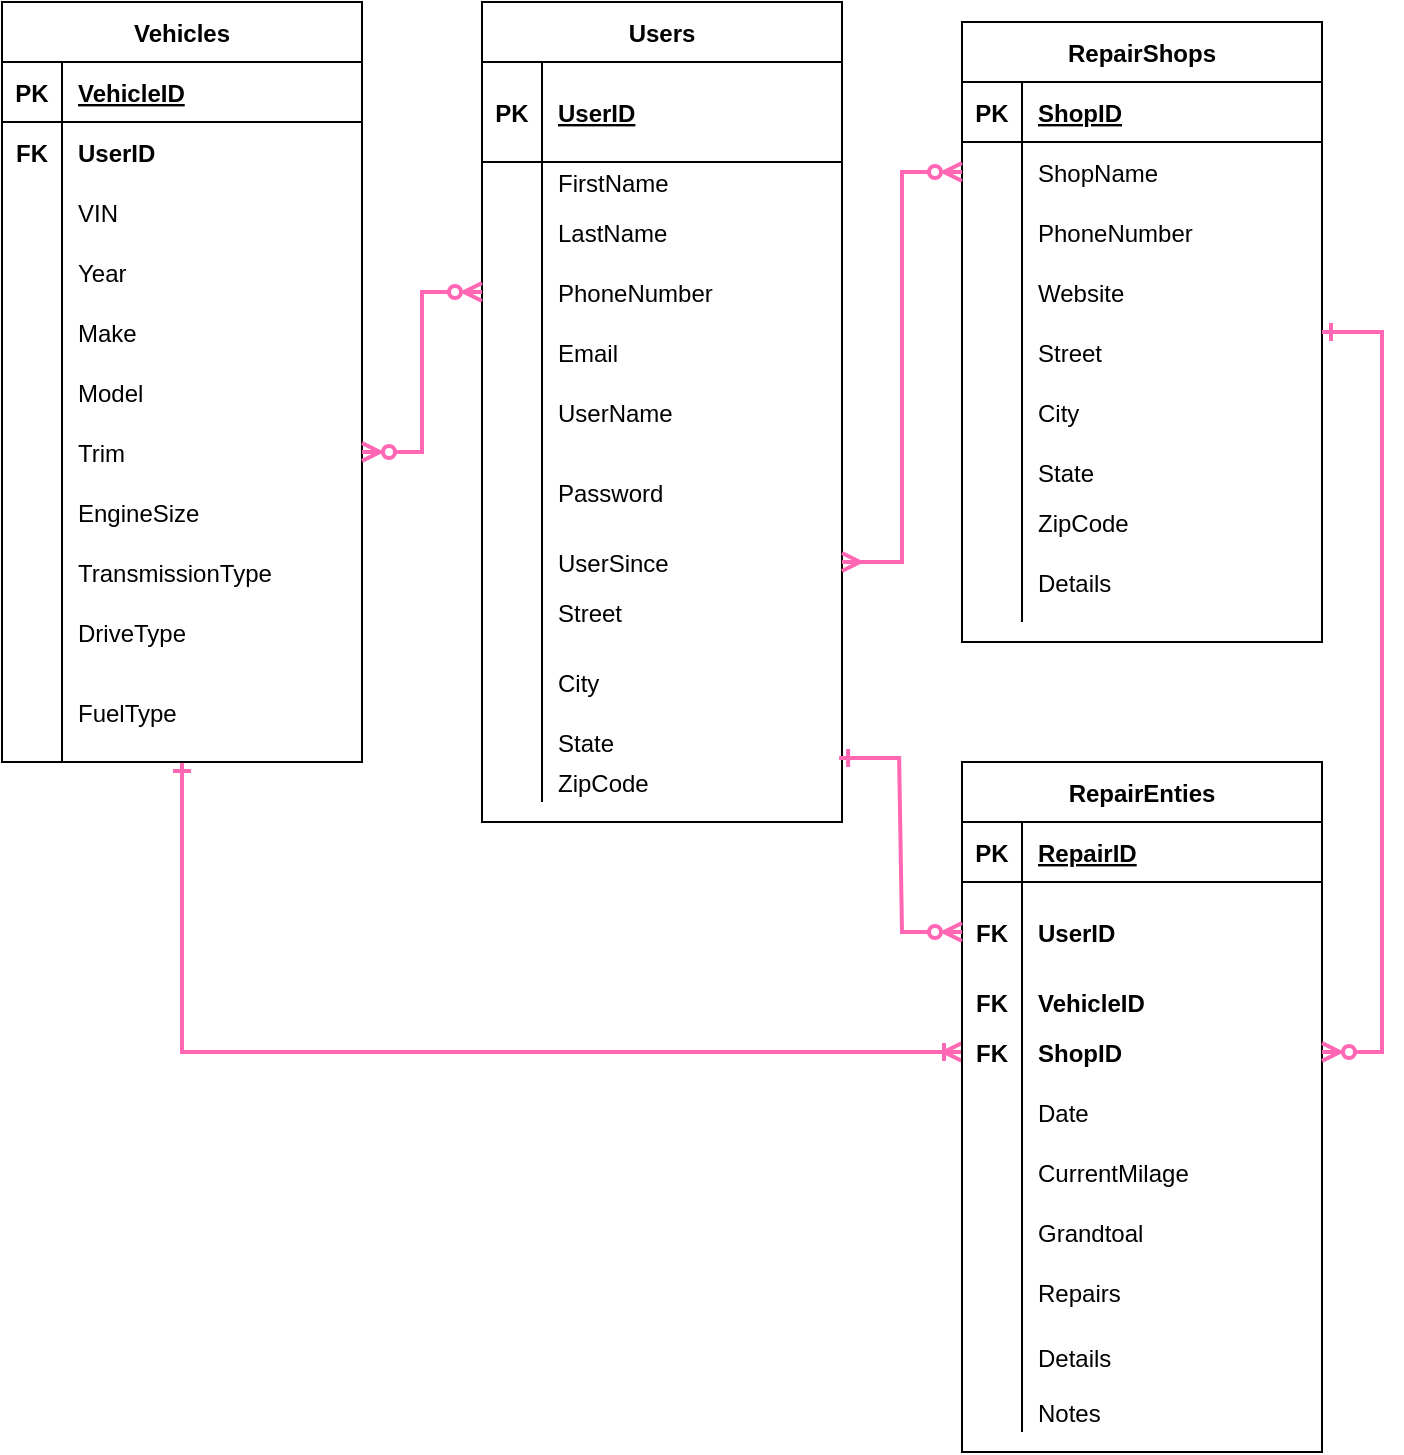 <mxfile version="16.5.1" type="device"><diagram id="pRkTWfH5yIKwjM0VdkAE" name="Page-1"><mxGraphModel dx="885" dy="641" grid="1" gridSize="10" guides="1" tooltips="1" connect="1" arrows="1" fold="1" page="1" pageScale="1" pageWidth="850" pageHeight="1100" math="0" shadow="0"><root><mxCell id="0"/><mxCell id="1" parent="0"/><mxCell id="RRKLmLVw2KaYMml4_IW2-1" value="Users" style="shape=table;startSize=30;container=1;collapsible=1;childLayout=tableLayout;fixedRows=1;rowLines=0;fontStyle=1;align=center;resizeLast=1;" vertex="1" parent="1"><mxGeometry x="280" y="20" width="180" height="410" as="geometry"/></mxCell><mxCell id="RRKLmLVw2KaYMml4_IW2-2" value="" style="shape=tableRow;horizontal=0;startSize=0;swimlaneHead=0;swimlaneBody=0;fillColor=none;collapsible=0;dropTarget=0;points=[[0,0.5],[1,0.5]];portConstraint=eastwest;top=0;left=0;right=0;bottom=1;" vertex="1" parent="RRKLmLVw2KaYMml4_IW2-1"><mxGeometry y="30" width="180" height="50" as="geometry"/></mxCell><mxCell id="RRKLmLVw2KaYMml4_IW2-3" value="PK" style="shape=partialRectangle;connectable=0;fillColor=none;top=0;left=0;bottom=0;right=0;fontStyle=1;overflow=hidden;" vertex="1" parent="RRKLmLVw2KaYMml4_IW2-2"><mxGeometry width="30" height="50" as="geometry"><mxRectangle width="30" height="50" as="alternateBounds"/></mxGeometry></mxCell><mxCell id="RRKLmLVw2KaYMml4_IW2-4" value="UserID" style="shape=partialRectangle;connectable=0;fillColor=none;top=0;left=0;bottom=0;right=0;align=left;spacingLeft=6;fontStyle=5;overflow=hidden;" vertex="1" parent="RRKLmLVw2KaYMml4_IW2-2"><mxGeometry x="30" width="150" height="50" as="geometry"><mxRectangle width="150" height="50" as="alternateBounds"/></mxGeometry></mxCell><mxCell id="RRKLmLVw2KaYMml4_IW2-5" value="" style="shape=tableRow;horizontal=0;startSize=0;swimlaneHead=0;swimlaneBody=0;fillColor=none;collapsible=0;dropTarget=0;points=[[0,0.5],[1,0.5]];portConstraint=eastwest;top=0;left=0;right=0;bottom=0;" vertex="1" parent="RRKLmLVw2KaYMml4_IW2-1"><mxGeometry y="80" width="180" height="20" as="geometry"/></mxCell><mxCell id="RRKLmLVw2KaYMml4_IW2-6" value="" style="shape=partialRectangle;connectable=0;fillColor=none;top=0;left=0;bottom=0;right=0;editable=1;overflow=hidden;" vertex="1" parent="RRKLmLVw2KaYMml4_IW2-5"><mxGeometry width="30" height="20" as="geometry"><mxRectangle width="30" height="20" as="alternateBounds"/></mxGeometry></mxCell><mxCell id="RRKLmLVw2KaYMml4_IW2-7" value="FirstName" style="shape=partialRectangle;connectable=0;fillColor=none;top=0;left=0;bottom=0;right=0;align=left;spacingLeft=6;overflow=hidden;" vertex="1" parent="RRKLmLVw2KaYMml4_IW2-5"><mxGeometry x="30" width="150" height="20" as="geometry"><mxRectangle width="150" height="20" as="alternateBounds"/></mxGeometry></mxCell><mxCell id="RRKLmLVw2KaYMml4_IW2-8" value="" style="shape=tableRow;horizontal=0;startSize=0;swimlaneHead=0;swimlaneBody=0;fillColor=none;collapsible=0;dropTarget=0;points=[[0,0.5],[1,0.5]];portConstraint=eastwest;top=0;left=0;right=0;bottom=0;" vertex="1" parent="RRKLmLVw2KaYMml4_IW2-1"><mxGeometry y="100" width="180" height="30" as="geometry"/></mxCell><mxCell id="RRKLmLVw2KaYMml4_IW2-9" value="" style="shape=partialRectangle;connectable=0;fillColor=none;top=0;left=0;bottom=0;right=0;editable=1;overflow=hidden;" vertex="1" parent="RRKLmLVw2KaYMml4_IW2-8"><mxGeometry width="30" height="30" as="geometry"><mxRectangle width="30" height="30" as="alternateBounds"/></mxGeometry></mxCell><mxCell id="RRKLmLVw2KaYMml4_IW2-10" value="LastName" style="shape=partialRectangle;connectable=0;fillColor=none;top=0;left=0;bottom=0;right=0;align=left;spacingLeft=6;overflow=hidden;" vertex="1" parent="RRKLmLVw2KaYMml4_IW2-8"><mxGeometry x="30" width="150" height="30" as="geometry"><mxRectangle width="150" height="30" as="alternateBounds"/></mxGeometry></mxCell><mxCell id="RRKLmLVw2KaYMml4_IW2-11" value="" style="shape=tableRow;horizontal=0;startSize=0;swimlaneHead=0;swimlaneBody=0;fillColor=none;collapsible=0;dropTarget=0;points=[[0,0.5],[1,0.5]];portConstraint=eastwest;top=0;left=0;right=0;bottom=0;" vertex="1" parent="RRKLmLVw2KaYMml4_IW2-1"><mxGeometry y="130" width="180" height="30" as="geometry"/></mxCell><mxCell id="RRKLmLVw2KaYMml4_IW2-12" value="" style="shape=partialRectangle;connectable=0;fillColor=none;top=0;left=0;bottom=0;right=0;editable=1;overflow=hidden;" vertex="1" parent="RRKLmLVw2KaYMml4_IW2-11"><mxGeometry width="30" height="30" as="geometry"><mxRectangle width="30" height="30" as="alternateBounds"/></mxGeometry></mxCell><mxCell id="RRKLmLVw2KaYMml4_IW2-13" value="PhoneNumber" style="shape=partialRectangle;connectable=0;fillColor=none;top=0;left=0;bottom=0;right=0;align=left;spacingLeft=6;overflow=hidden;" vertex="1" parent="RRKLmLVw2KaYMml4_IW2-11"><mxGeometry x="30" width="150" height="30" as="geometry"><mxRectangle width="150" height="30" as="alternateBounds"/></mxGeometry></mxCell><mxCell id="RRKLmLVw2KaYMml4_IW2-18" value="" style="shape=tableRow;horizontal=0;startSize=0;swimlaneHead=0;swimlaneBody=0;fillColor=none;collapsible=0;dropTarget=0;points=[[0,0.5],[1,0.5]];portConstraint=eastwest;top=0;left=0;right=0;bottom=0;" vertex="1" parent="RRKLmLVw2KaYMml4_IW2-1"><mxGeometry y="160" width="180" height="30" as="geometry"/></mxCell><mxCell id="RRKLmLVw2KaYMml4_IW2-19" value="" style="shape=partialRectangle;connectable=0;fillColor=none;top=0;left=0;bottom=0;right=0;editable=1;overflow=hidden;" vertex="1" parent="RRKLmLVw2KaYMml4_IW2-18"><mxGeometry width="30" height="30" as="geometry"><mxRectangle width="30" height="30" as="alternateBounds"/></mxGeometry></mxCell><mxCell id="RRKLmLVw2KaYMml4_IW2-20" value="Email" style="shape=partialRectangle;connectable=0;fillColor=none;top=0;left=0;bottom=0;right=0;align=left;spacingLeft=6;overflow=hidden;" vertex="1" parent="RRKLmLVw2KaYMml4_IW2-18"><mxGeometry x="30" width="150" height="30" as="geometry"><mxRectangle width="150" height="30" as="alternateBounds"/></mxGeometry></mxCell><mxCell id="RRKLmLVw2KaYMml4_IW2-21" value="" style="shape=tableRow;horizontal=0;startSize=0;swimlaneHead=0;swimlaneBody=0;fillColor=none;collapsible=0;dropTarget=0;points=[[0,0.5],[1,0.5]];portConstraint=eastwest;top=0;left=0;right=0;bottom=0;" vertex="1" parent="RRKLmLVw2KaYMml4_IW2-1"><mxGeometry y="190" width="180" height="30" as="geometry"/></mxCell><mxCell id="RRKLmLVw2KaYMml4_IW2-22" value="" style="shape=partialRectangle;connectable=0;fillColor=none;top=0;left=0;bottom=0;right=0;editable=1;overflow=hidden;" vertex="1" parent="RRKLmLVw2KaYMml4_IW2-21"><mxGeometry width="30" height="30" as="geometry"><mxRectangle width="30" height="30" as="alternateBounds"/></mxGeometry></mxCell><mxCell id="RRKLmLVw2KaYMml4_IW2-23" value="UserName" style="shape=partialRectangle;connectable=0;fillColor=none;top=0;left=0;bottom=0;right=0;align=left;spacingLeft=6;overflow=hidden;" vertex="1" parent="RRKLmLVw2KaYMml4_IW2-21"><mxGeometry x="30" width="150" height="30" as="geometry"><mxRectangle width="150" height="30" as="alternateBounds"/></mxGeometry></mxCell><mxCell id="RRKLmLVw2KaYMml4_IW2-24" value="" style="shape=tableRow;horizontal=0;startSize=0;swimlaneHead=0;swimlaneBody=0;fillColor=none;collapsible=0;dropTarget=0;points=[[0,0.5],[1,0.5]];portConstraint=eastwest;top=0;left=0;right=0;bottom=0;" vertex="1" parent="RRKLmLVw2KaYMml4_IW2-1"><mxGeometry y="220" width="180" height="50" as="geometry"/></mxCell><mxCell id="RRKLmLVw2KaYMml4_IW2-25" value="" style="shape=partialRectangle;connectable=0;fillColor=none;top=0;left=0;bottom=0;right=0;editable=1;overflow=hidden;" vertex="1" parent="RRKLmLVw2KaYMml4_IW2-24"><mxGeometry width="30" height="50" as="geometry"><mxRectangle width="30" height="50" as="alternateBounds"/></mxGeometry></mxCell><mxCell id="RRKLmLVw2KaYMml4_IW2-26" value="Password" style="shape=partialRectangle;connectable=0;fillColor=none;top=0;left=0;bottom=0;right=0;align=left;spacingLeft=6;overflow=hidden;" vertex="1" parent="RRKLmLVw2KaYMml4_IW2-24"><mxGeometry x="30" width="150" height="50" as="geometry"><mxRectangle width="150" height="50" as="alternateBounds"/></mxGeometry></mxCell><mxCell id="RRKLmLVw2KaYMml4_IW2-27" value="" style="shape=tableRow;horizontal=0;startSize=0;swimlaneHead=0;swimlaneBody=0;fillColor=none;collapsible=0;dropTarget=0;points=[[0,0.5],[1,0.5]];portConstraint=eastwest;top=0;left=0;right=0;bottom=0;" vertex="1" parent="RRKLmLVw2KaYMml4_IW2-1"><mxGeometry y="270" width="180" height="20" as="geometry"/></mxCell><mxCell id="RRKLmLVw2KaYMml4_IW2-28" value="" style="shape=partialRectangle;connectable=0;fillColor=none;top=0;left=0;bottom=0;right=0;editable=1;overflow=hidden;" vertex="1" parent="RRKLmLVw2KaYMml4_IW2-27"><mxGeometry width="30" height="20" as="geometry"><mxRectangle width="30" height="20" as="alternateBounds"/></mxGeometry></mxCell><mxCell id="RRKLmLVw2KaYMml4_IW2-29" value="UserSince" style="shape=partialRectangle;connectable=0;fillColor=none;top=0;left=0;bottom=0;right=0;align=left;spacingLeft=6;overflow=hidden;" vertex="1" parent="RRKLmLVw2KaYMml4_IW2-27"><mxGeometry x="30" width="150" height="20" as="geometry"><mxRectangle width="150" height="20" as="alternateBounds"/></mxGeometry></mxCell><mxCell id="RRKLmLVw2KaYMml4_IW2-249" value="" style="shape=tableRow;horizontal=0;startSize=0;swimlaneHead=0;swimlaneBody=0;fillColor=none;collapsible=0;dropTarget=0;points=[[0,0.5],[1,0.5]];portConstraint=eastwest;top=0;left=0;right=0;bottom=0;" vertex="1" parent="RRKLmLVw2KaYMml4_IW2-1"><mxGeometry y="290" width="180" height="30" as="geometry"/></mxCell><mxCell id="RRKLmLVw2KaYMml4_IW2-250" value="" style="shape=partialRectangle;connectable=0;fillColor=none;top=0;left=0;bottom=0;right=0;editable=1;overflow=hidden;" vertex="1" parent="RRKLmLVw2KaYMml4_IW2-249"><mxGeometry width="30" height="30" as="geometry"><mxRectangle width="30" height="30" as="alternateBounds"/></mxGeometry></mxCell><mxCell id="RRKLmLVw2KaYMml4_IW2-251" value="Street    " style="shape=partialRectangle;connectable=0;fillColor=none;top=0;left=0;bottom=0;right=0;align=left;spacingLeft=6;overflow=hidden;" vertex="1" parent="RRKLmLVw2KaYMml4_IW2-249"><mxGeometry x="30" width="150" height="30" as="geometry"><mxRectangle width="150" height="30" as="alternateBounds"/></mxGeometry></mxCell><mxCell id="RRKLmLVw2KaYMml4_IW2-252" value="" style="shape=tableRow;horizontal=0;startSize=0;swimlaneHead=0;swimlaneBody=0;fillColor=none;collapsible=0;dropTarget=0;points=[[0,0.5],[1,0.5]];portConstraint=eastwest;top=0;left=0;right=0;bottom=0;" vertex="1" parent="RRKLmLVw2KaYMml4_IW2-1"><mxGeometry y="320" width="180" height="40" as="geometry"/></mxCell><mxCell id="RRKLmLVw2KaYMml4_IW2-253" value="" style="shape=partialRectangle;connectable=0;fillColor=none;top=0;left=0;bottom=0;right=0;editable=1;overflow=hidden;" vertex="1" parent="RRKLmLVw2KaYMml4_IW2-252"><mxGeometry width="30" height="40" as="geometry"><mxRectangle width="30" height="40" as="alternateBounds"/></mxGeometry></mxCell><mxCell id="RRKLmLVw2KaYMml4_IW2-254" value="City" style="shape=partialRectangle;connectable=0;fillColor=none;top=0;left=0;bottom=0;right=0;align=left;spacingLeft=6;overflow=hidden;" vertex="1" parent="RRKLmLVw2KaYMml4_IW2-252"><mxGeometry x="30" width="150" height="40" as="geometry"><mxRectangle width="150" height="40" as="alternateBounds"/></mxGeometry></mxCell><mxCell id="RRKLmLVw2KaYMml4_IW2-255" value="" style="shape=tableRow;horizontal=0;startSize=0;swimlaneHead=0;swimlaneBody=0;fillColor=none;collapsible=0;dropTarget=0;points=[[0,0.5],[1,0.5]];portConstraint=eastwest;top=0;left=0;right=0;bottom=0;" vertex="1" parent="RRKLmLVw2KaYMml4_IW2-1"><mxGeometry y="360" width="180" height="20" as="geometry"/></mxCell><mxCell id="RRKLmLVw2KaYMml4_IW2-256" value="" style="shape=partialRectangle;connectable=0;fillColor=none;top=0;left=0;bottom=0;right=0;editable=1;overflow=hidden;" vertex="1" parent="RRKLmLVw2KaYMml4_IW2-255"><mxGeometry width="30" height="20" as="geometry"><mxRectangle width="30" height="20" as="alternateBounds"/></mxGeometry></mxCell><mxCell id="RRKLmLVw2KaYMml4_IW2-257" value="State" style="shape=partialRectangle;connectable=0;fillColor=none;top=0;left=0;bottom=0;right=0;align=left;spacingLeft=6;overflow=hidden;" vertex="1" parent="RRKLmLVw2KaYMml4_IW2-255"><mxGeometry x="30" width="150" height="20" as="geometry"><mxRectangle width="150" height="20" as="alternateBounds"/></mxGeometry></mxCell><mxCell id="RRKLmLVw2KaYMml4_IW2-258" value="" style="shape=tableRow;horizontal=0;startSize=0;swimlaneHead=0;swimlaneBody=0;fillColor=none;collapsible=0;dropTarget=0;points=[[0,0.5],[1,0.5]];portConstraint=eastwest;top=0;left=0;right=0;bottom=0;" vertex="1" parent="RRKLmLVw2KaYMml4_IW2-1"><mxGeometry y="380" width="180" height="20" as="geometry"/></mxCell><mxCell id="RRKLmLVw2KaYMml4_IW2-259" value="" style="shape=partialRectangle;connectable=0;fillColor=none;top=0;left=0;bottom=0;right=0;editable=1;overflow=hidden;" vertex="1" parent="RRKLmLVw2KaYMml4_IW2-258"><mxGeometry width="30" height="20" as="geometry"><mxRectangle width="30" height="20" as="alternateBounds"/></mxGeometry></mxCell><mxCell id="RRKLmLVw2KaYMml4_IW2-260" value="ZipCode" style="shape=partialRectangle;connectable=0;fillColor=none;top=0;left=0;bottom=0;right=0;align=left;spacingLeft=6;overflow=hidden;" vertex="1" parent="RRKLmLVw2KaYMml4_IW2-258"><mxGeometry x="30" width="150" height="20" as="geometry"><mxRectangle width="150" height="20" as="alternateBounds"/></mxGeometry></mxCell><mxCell id="RRKLmLVw2KaYMml4_IW2-265" style="edgeStyle=orthogonalEdgeStyle;rounded=0;orthogonalLoop=1;jettySize=auto;html=1;entryX=0;entryY=0.5;entryDx=0;entryDy=0;strokeColor=#FF66B3;strokeWidth=2;startArrow=ERone;startFill=0;endArrow=ERoneToMany;endFill=0;" edge="1" parent="1" source="RRKLmLVw2KaYMml4_IW2-43" target="RRKLmLVw2KaYMml4_IW2-198"><mxGeometry relative="1" as="geometry"/></mxCell><mxCell id="RRKLmLVw2KaYMml4_IW2-43" value="Vehicles" style="shape=table;startSize=30;container=1;collapsible=1;childLayout=tableLayout;fixedRows=1;rowLines=0;fontStyle=1;align=center;resizeLast=1;" vertex="1" parent="1"><mxGeometry x="40" y="20" width="180" height="380" as="geometry"/></mxCell><mxCell id="RRKLmLVw2KaYMml4_IW2-44" value="" style="shape=tableRow;horizontal=0;startSize=0;swimlaneHead=0;swimlaneBody=0;fillColor=none;collapsible=0;dropTarget=0;points=[[0,0.5],[1,0.5]];portConstraint=eastwest;top=0;left=0;right=0;bottom=1;" vertex="1" parent="RRKLmLVw2KaYMml4_IW2-43"><mxGeometry y="30" width="180" height="30" as="geometry"/></mxCell><mxCell id="RRKLmLVw2KaYMml4_IW2-45" value="PK" style="shape=partialRectangle;connectable=0;fillColor=none;top=0;left=0;bottom=0;right=0;fontStyle=1;overflow=hidden;" vertex="1" parent="RRKLmLVw2KaYMml4_IW2-44"><mxGeometry width="30" height="30" as="geometry"><mxRectangle width="30" height="30" as="alternateBounds"/></mxGeometry></mxCell><mxCell id="RRKLmLVw2KaYMml4_IW2-46" value="VehicleID" style="shape=partialRectangle;connectable=0;fillColor=none;top=0;left=0;bottom=0;right=0;align=left;spacingLeft=6;fontStyle=5;overflow=hidden;" vertex="1" parent="RRKLmLVw2KaYMml4_IW2-44"><mxGeometry x="30" width="150" height="30" as="geometry"><mxRectangle width="150" height="30" as="alternateBounds"/></mxGeometry></mxCell><mxCell id="RRKLmLVw2KaYMml4_IW2-47" value="" style="shape=tableRow;horizontal=0;startSize=0;swimlaneHead=0;swimlaneBody=0;fillColor=none;collapsible=0;dropTarget=0;points=[[0,0.5],[1,0.5]];portConstraint=eastwest;top=0;left=0;right=0;bottom=0;" vertex="1" parent="RRKLmLVw2KaYMml4_IW2-43"><mxGeometry y="60" width="180" height="30" as="geometry"/></mxCell><mxCell id="RRKLmLVw2KaYMml4_IW2-48" value="FK" style="shape=partialRectangle;connectable=0;fillColor=none;top=0;left=0;bottom=0;right=0;editable=1;overflow=hidden;fontStyle=1" vertex="1" parent="RRKLmLVw2KaYMml4_IW2-47"><mxGeometry width="30" height="30" as="geometry"><mxRectangle width="30" height="30" as="alternateBounds"/></mxGeometry></mxCell><mxCell id="RRKLmLVw2KaYMml4_IW2-49" value="UserID" style="shape=partialRectangle;connectable=0;fillColor=none;top=0;left=0;bottom=0;right=0;align=left;spacingLeft=6;overflow=hidden;fontStyle=1" vertex="1" parent="RRKLmLVw2KaYMml4_IW2-47"><mxGeometry x="30" width="150" height="30" as="geometry"><mxRectangle width="150" height="30" as="alternateBounds"/></mxGeometry></mxCell><mxCell id="RRKLmLVw2KaYMml4_IW2-50" value="" style="shape=tableRow;horizontal=0;startSize=0;swimlaneHead=0;swimlaneBody=0;fillColor=none;collapsible=0;dropTarget=0;points=[[0,0.5],[1,0.5]];portConstraint=eastwest;top=0;left=0;right=0;bottom=0;" vertex="1" parent="RRKLmLVw2KaYMml4_IW2-43"><mxGeometry y="90" width="180" height="30" as="geometry"/></mxCell><mxCell id="RRKLmLVw2KaYMml4_IW2-51" value="" style="shape=partialRectangle;connectable=0;fillColor=none;top=0;left=0;bottom=0;right=0;editable=1;overflow=hidden;" vertex="1" parent="RRKLmLVw2KaYMml4_IW2-50"><mxGeometry width="30" height="30" as="geometry"><mxRectangle width="30" height="30" as="alternateBounds"/></mxGeometry></mxCell><mxCell id="RRKLmLVw2KaYMml4_IW2-52" value="VIN" style="shape=partialRectangle;connectable=0;fillColor=none;top=0;left=0;bottom=0;right=0;align=left;spacingLeft=6;overflow=hidden;" vertex="1" parent="RRKLmLVw2KaYMml4_IW2-50"><mxGeometry x="30" width="150" height="30" as="geometry"><mxRectangle width="150" height="30" as="alternateBounds"/></mxGeometry></mxCell><mxCell id="RRKLmLVw2KaYMml4_IW2-53" value="" style="shape=tableRow;horizontal=0;startSize=0;swimlaneHead=0;swimlaneBody=0;fillColor=none;collapsible=0;dropTarget=0;points=[[0,0.5],[1,0.5]];portConstraint=eastwest;top=0;left=0;right=0;bottom=0;" vertex="1" parent="RRKLmLVw2KaYMml4_IW2-43"><mxGeometry y="120" width="180" height="30" as="geometry"/></mxCell><mxCell id="RRKLmLVw2KaYMml4_IW2-54" value="" style="shape=partialRectangle;connectable=0;fillColor=none;top=0;left=0;bottom=0;right=0;editable=1;overflow=hidden;" vertex="1" parent="RRKLmLVw2KaYMml4_IW2-53"><mxGeometry width="30" height="30" as="geometry"><mxRectangle width="30" height="30" as="alternateBounds"/></mxGeometry></mxCell><mxCell id="RRKLmLVw2KaYMml4_IW2-55" value="Year" style="shape=partialRectangle;connectable=0;fillColor=none;top=0;left=0;bottom=0;right=0;align=left;spacingLeft=6;overflow=hidden;" vertex="1" parent="RRKLmLVw2KaYMml4_IW2-53"><mxGeometry x="30" width="150" height="30" as="geometry"><mxRectangle width="150" height="30" as="alternateBounds"/></mxGeometry></mxCell><mxCell id="RRKLmLVw2KaYMml4_IW2-56" value="" style="shape=tableRow;horizontal=0;startSize=0;swimlaneHead=0;swimlaneBody=0;fillColor=none;collapsible=0;dropTarget=0;points=[[0,0.5],[1,0.5]];portConstraint=eastwest;top=0;left=0;right=0;bottom=0;" vertex="1" parent="RRKLmLVw2KaYMml4_IW2-43"><mxGeometry y="150" width="180" height="30" as="geometry"/></mxCell><mxCell id="RRKLmLVw2KaYMml4_IW2-57" value="" style="shape=partialRectangle;connectable=0;fillColor=none;top=0;left=0;bottom=0;right=0;editable=1;overflow=hidden;" vertex="1" parent="RRKLmLVw2KaYMml4_IW2-56"><mxGeometry width="30" height="30" as="geometry"><mxRectangle width="30" height="30" as="alternateBounds"/></mxGeometry></mxCell><mxCell id="RRKLmLVw2KaYMml4_IW2-58" value="Make" style="shape=partialRectangle;connectable=0;fillColor=none;top=0;left=0;bottom=0;right=0;align=left;spacingLeft=6;overflow=hidden;" vertex="1" parent="RRKLmLVw2KaYMml4_IW2-56"><mxGeometry x="30" width="150" height="30" as="geometry"><mxRectangle width="150" height="30" as="alternateBounds"/></mxGeometry></mxCell><mxCell id="RRKLmLVw2KaYMml4_IW2-59" value="" style="shape=tableRow;horizontal=0;startSize=0;swimlaneHead=0;swimlaneBody=0;fillColor=none;collapsible=0;dropTarget=0;points=[[0,0.5],[1,0.5]];portConstraint=eastwest;top=0;left=0;right=0;bottom=0;" vertex="1" parent="RRKLmLVw2KaYMml4_IW2-43"><mxGeometry y="180" width="180" height="30" as="geometry"/></mxCell><mxCell id="RRKLmLVw2KaYMml4_IW2-60" value="" style="shape=partialRectangle;connectable=0;fillColor=none;top=0;left=0;bottom=0;right=0;editable=1;overflow=hidden;" vertex="1" parent="RRKLmLVw2KaYMml4_IW2-59"><mxGeometry width="30" height="30" as="geometry"><mxRectangle width="30" height="30" as="alternateBounds"/></mxGeometry></mxCell><mxCell id="RRKLmLVw2KaYMml4_IW2-61" value="Model" style="shape=partialRectangle;connectable=0;fillColor=none;top=0;left=0;bottom=0;right=0;align=left;spacingLeft=6;overflow=hidden;" vertex="1" parent="RRKLmLVw2KaYMml4_IW2-59"><mxGeometry x="30" width="150" height="30" as="geometry"><mxRectangle width="150" height="30" as="alternateBounds"/></mxGeometry></mxCell><mxCell id="RRKLmLVw2KaYMml4_IW2-80" value="" style="shape=tableRow;horizontal=0;startSize=0;swimlaneHead=0;swimlaneBody=0;fillColor=none;collapsible=0;dropTarget=0;points=[[0,0.5],[1,0.5]];portConstraint=eastwest;top=0;left=0;right=0;bottom=0;" vertex="1" parent="RRKLmLVw2KaYMml4_IW2-43"><mxGeometry y="210" width="180" height="30" as="geometry"/></mxCell><mxCell id="RRKLmLVw2KaYMml4_IW2-81" value="" style="shape=partialRectangle;connectable=0;fillColor=none;top=0;left=0;bottom=0;right=0;editable=1;overflow=hidden;" vertex="1" parent="RRKLmLVw2KaYMml4_IW2-80"><mxGeometry width="30" height="30" as="geometry"><mxRectangle width="30" height="30" as="alternateBounds"/></mxGeometry></mxCell><mxCell id="RRKLmLVw2KaYMml4_IW2-82" value="Trim" style="shape=partialRectangle;connectable=0;fillColor=none;top=0;left=0;bottom=0;right=0;align=left;spacingLeft=6;overflow=hidden;" vertex="1" parent="RRKLmLVw2KaYMml4_IW2-80"><mxGeometry x="30" width="150" height="30" as="geometry"><mxRectangle width="150" height="30" as="alternateBounds"/></mxGeometry></mxCell><mxCell id="RRKLmLVw2KaYMml4_IW2-62" value="" style="shape=tableRow;horizontal=0;startSize=0;swimlaneHead=0;swimlaneBody=0;fillColor=none;collapsible=0;dropTarget=0;points=[[0,0.5],[1,0.5]];portConstraint=eastwest;top=0;left=0;right=0;bottom=0;" vertex="1" parent="RRKLmLVw2KaYMml4_IW2-43"><mxGeometry y="240" width="180" height="30" as="geometry"/></mxCell><mxCell id="RRKLmLVw2KaYMml4_IW2-63" value="" style="shape=partialRectangle;connectable=0;fillColor=none;top=0;left=0;bottom=0;right=0;editable=1;overflow=hidden;" vertex="1" parent="RRKLmLVw2KaYMml4_IW2-62"><mxGeometry width="30" height="30" as="geometry"><mxRectangle width="30" height="30" as="alternateBounds"/></mxGeometry></mxCell><mxCell id="RRKLmLVw2KaYMml4_IW2-64" value="EngineSize" style="shape=partialRectangle;connectable=0;fillColor=none;top=0;left=0;bottom=0;right=0;align=left;spacingLeft=6;overflow=hidden;" vertex="1" parent="RRKLmLVw2KaYMml4_IW2-62"><mxGeometry x="30" width="150" height="30" as="geometry"><mxRectangle width="150" height="30" as="alternateBounds"/></mxGeometry></mxCell><mxCell id="RRKLmLVw2KaYMml4_IW2-65" value="" style="shape=tableRow;horizontal=0;startSize=0;swimlaneHead=0;swimlaneBody=0;fillColor=none;collapsible=0;dropTarget=0;points=[[0,0.5],[1,0.5]];portConstraint=eastwest;top=0;left=0;right=0;bottom=0;" vertex="1" parent="RRKLmLVw2KaYMml4_IW2-43"><mxGeometry y="270" width="180" height="30" as="geometry"/></mxCell><mxCell id="RRKLmLVw2KaYMml4_IW2-66" value="" style="shape=partialRectangle;connectable=0;fillColor=none;top=0;left=0;bottom=0;right=0;editable=1;overflow=hidden;" vertex="1" parent="RRKLmLVw2KaYMml4_IW2-65"><mxGeometry width="30" height="30" as="geometry"><mxRectangle width="30" height="30" as="alternateBounds"/></mxGeometry></mxCell><mxCell id="RRKLmLVw2KaYMml4_IW2-67" value="TransmissionType" style="shape=partialRectangle;connectable=0;fillColor=none;top=0;left=0;bottom=0;right=0;align=left;spacingLeft=6;overflow=hidden;" vertex="1" parent="RRKLmLVw2KaYMml4_IW2-65"><mxGeometry x="30" width="150" height="30" as="geometry"><mxRectangle width="150" height="30" as="alternateBounds"/></mxGeometry></mxCell><mxCell id="RRKLmLVw2KaYMml4_IW2-68" value="" style="shape=tableRow;horizontal=0;startSize=0;swimlaneHead=0;swimlaneBody=0;fillColor=none;collapsible=0;dropTarget=0;points=[[0,0.5],[1,0.5]];portConstraint=eastwest;top=0;left=0;right=0;bottom=0;" vertex="1" parent="RRKLmLVw2KaYMml4_IW2-43"><mxGeometry y="300" width="180" height="30" as="geometry"/></mxCell><mxCell id="RRKLmLVw2KaYMml4_IW2-69" value="" style="shape=partialRectangle;connectable=0;fillColor=none;top=0;left=0;bottom=0;right=0;editable=1;overflow=hidden;" vertex="1" parent="RRKLmLVw2KaYMml4_IW2-68"><mxGeometry width="30" height="30" as="geometry"><mxRectangle width="30" height="30" as="alternateBounds"/></mxGeometry></mxCell><mxCell id="RRKLmLVw2KaYMml4_IW2-70" value="DriveType" style="shape=partialRectangle;connectable=0;fillColor=none;top=0;left=0;bottom=0;right=0;align=left;spacingLeft=6;overflow=hidden;" vertex="1" parent="RRKLmLVw2KaYMml4_IW2-68"><mxGeometry x="30" width="150" height="30" as="geometry"><mxRectangle width="150" height="30" as="alternateBounds"/></mxGeometry></mxCell><mxCell id="RRKLmLVw2KaYMml4_IW2-71" value="" style="shape=tableRow;horizontal=0;startSize=0;swimlaneHead=0;swimlaneBody=0;fillColor=none;collapsible=0;dropTarget=0;points=[[0,0.5],[1,0.5]];portConstraint=eastwest;top=0;left=0;right=0;bottom=0;" vertex="1" parent="RRKLmLVw2KaYMml4_IW2-43"><mxGeometry y="330" width="180" height="50" as="geometry"/></mxCell><mxCell id="RRKLmLVw2KaYMml4_IW2-72" value="" style="shape=partialRectangle;connectable=0;fillColor=none;top=0;left=0;bottom=0;right=0;editable=1;overflow=hidden;" vertex="1" parent="RRKLmLVw2KaYMml4_IW2-71"><mxGeometry width="30" height="50" as="geometry"><mxRectangle width="30" height="50" as="alternateBounds"/></mxGeometry></mxCell><mxCell id="RRKLmLVw2KaYMml4_IW2-73" value="FuelType" style="shape=partialRectangle;connectable=0;fillColor=none;top=0;left=0;bottom=0;right=0;align=left;spacingLeft=6;overflow=hidden;" vertex="1" parent="RRKLmLVw2KaYMml4_IW2-71"><mxGeometry x="30" width="150" height="50" as="geometry"><mxRectangle width="150" height="50" as="alternateBounds"/></mxGeometry></mxCell><mxCell id="RRKLmLVw2KaYMml4_IW2-151" value="RepairShops" style="shape=table;startSize=30;container=1;collapsible=1;childLayout=tableLayout;fixedRows=1;rowLines=0;fontStyle=1;align=center;resizeLast=1;" vertex="1" parent="1"><mxGeometry x="520" y="30" width="180" height="310" as="geometry"/></mxCell><mxCell id="RRKLmLVw2KaYMml4_IW2-152" value="" style="shape=tableRow;horizontal=0;startSize=0;swimlaneHead=0;swimlaneBody=0;fillColor=none;collapsible=0;dropTarget=0;points=[[0,0.5],[1,0.5]];portConstraint=eastwest;top=0;left=0;right=0;bottom=1;" vertex="1" parent="RRKLmLVw2KaYMml4_IW2-151"><mxGeometry y="30" width="180" height="30" as="geometry"/></mxCell><mxCell id="RRKLmLVw2KaYMml4_IW2-153" value="PK" style="shape=partialRectangle;connectable=0;fillColor=none;top=0;left=0;bottom=0;right=0;fontStyle=1;overflow=hidden;" vertex="1" parent="RRKLmLVw2KaYMml4_IW2-152"><mxGeometry width="30" height="30" as="geometry"><mxRectangle width="30" height="30" as="alternateBounds"/></mxGeometry></mxCell><mxCell id="RRKLmLVw2KaYMml4_IW2-154" value="ShopID" style="shape=partialRectangle;connectable=0;fillColor=none;top=0;left=0;bottom=0;right=0;align=left;spacingLeft=6;fontStyle=5;overflow=hidden;" vertex="1" parent="RRKLmLVw2KaYMml4_IW2-152"><mxGeometry x="30" width="150" height="30" as="geometry"><mxRectangle width="150" height="30" as="alternateBounds"/></mxGeometry></mxCell><mxCell id="RRKLmLVw2KaYMml4_IW2-158" value="" style="shape=tableRow;horizontal=0;startSize=0;swimlaneHead=0;swimlaneBody=0;fillColor=none;collapsible=0;dropTarget=0;points=[[0,0.5],[1,0.5]];portConstraint=eastwest;top=0;left=0;right=0;bottom=0;" vertex="1" parent="RRKLmLVw2KaYMml4_IW2-151"><mxGeometry y="60" width="180" height="30" as="geometry"/></mxCell><mxCell id="RRKLmLVw2KaYMml4_IW2-159" value="" style="shape=partialRectangle;connectable=0;fillColor=none;top=0;left=0;bottom=0;right=0;editable=1;overflow=hidden;" vertex="1" parent="RRKLmLVw2KaYMml4_IW2-158"><mxGeometry width="30" height="30" as="geometry"><mxRectangle width="30" height="30" as="alternateBounds"/></mxGeometry></mxCell><mxCell id="RRKLmLVw2KaYMml4_IW2-160" value="ShopName" style="shape=partialRectangle;connectable=0;fillColor=none;top=0;left=0;bottom=0;right=0;align=left;spacingLeft=6;overflow=hidden;" vertex="1" parent="RRKLmLVw2KaYMml4_IW2-158"><mxGeometry x="30" width="150" height="30" as="geometry"><mxRectangle width="150" height="30" as="alternateBounds"/></mxGeometry></mxCell><mxCell id="RRKLmLVw2KaYMml4_IW2-161" value="" style="shape=tableRow;horizontal=0;startSize=0;swimlaneHead=0;swimlaneBody=0;fillColor=none;collapsible=0;dropTarget=0;points=[[0,0.5],[1,0.5]];portConstraint=eastwest;top=0;left=0;right=0;bottom=0;" vertex="1" parent="RRKLmLVw2KaYMml4_IW2-151"><mxGeometry y="90" width="180" height="30" as="geometry"/></mxCell><mxCell id="RRKLmLVw2KaYMml4_IW2-162" value="" style="shape=partialRectangle;connectable=0;fillColor=none;top=0;left=0;bottom=0;right=0;editable=1;overflow=hidden;" vertex="1" parent="RRKLmLVw2KaYMml4_IW2-161"><mxGeometry width="30" height="30" as="geometry"><mxRectangle width="30" height="30" as="alternateBounds"/></mxGeometry></mxCell><mxCell id="RRKLmLVw2KaYMml4_IW2-163" value="PhoneNumber" style="shape=partialRectangle;connectable=0;fillColor=none;top=0;left=0;bottom=0;right=0;align=left;spacingLeft=6;overflow=hidden;" vertex="1" parent="RRKLmLVw2KaYMml4_IW2-161"><mxGeometry x="30" width="150" height="30" as="geometry"><mxRectangle width="150" height="30" as="alternateBounds"/></mxGeometry></mxCell><mxCell id="RRKLmLVw2KaYMml4_IW2-164" value="" style="shape=tableRow;horizontal=0;startSize=0;swimlaneHead=0;swimlaneBody=0;fillColor=none;collapsible=0;dropTarget=0;points=[[0,0.5],[1,0.5]];portConstraint=eastwest;top=0;left=0;right=0;bottom=0;" vertex="1" parent="RRKLmLVw2KaYMml4_IW2-151"><mxGeometry y="120" width="180" height="30" as="geometry"/></mxCell><mxCell id="RRKLmLVw2KaYMml4_IW2-165" value="" style="shape=partialRectangle;connectable=0;fillColor=none;top=0;left=0;bottom=0;right=0;editable=1;overflow=hidden;" vertex="1" parent="RRKLmLVw2KaYMml4_IW2-164"><mxGeometry width="30" height="30" as="geometry"><mxRectangle width="30" height="30" as="alternateBounds"/></mxGeometry></mxCell><mxCell id="RRKLmLVw2KaYMml4_IW2-166" value="Website" style="shape=partialRectangle;connectable=0;fillColor=none;top=0;left=0;bottom=0;right=0;align=left;spacingLeft=6;overflow=hidden;" vertex="1" parent="RRKLmLVw2KaYMml4_IW2-164"><mxGeometry x="30" width="150" height="30" as="geometry"><mxRectangle width="150" height="30" as="alternateBounds"/></mxGeometry></mxCell><mxCell id="RRKLmLVw2KaYMml4_IW2-167" value="" style="shape=tableRow;horizontal=0;startSize=0;swimlaneHead=0;swimlaneBody=0;fillColor=none;collapsible=0;dropTarget=0;points=[[0,0.5],[1,0.5]];portConstraint=eastwest;top=0;left=0;right=0;bottom=0;" vertex="1" parent="RRKLmLVw2KaYMml4_IW2-151"><mxGeometry y="150" width="180" height="30" as="geometry"/></mxCell><mxCell id="RRKLmLVw2KaYMml4_IW2-168" value="" style="shape=partialRectangle;connectable=0;fillColor=none;top=0;left=0;bottom=0;right=0;editable=1;overflow=hidden;" vertex="1" parent="RRKLmLVw2KaYMml4_IW2-167"><mxGeometry width="30" height="30" as="geometry"><mxRectangle width="30" height="30" as="alternateBounds"/></mxGeometry></mxCell><mxCell id="RRKLmLVw2KaYMml4_IW2-169" value="Street" style="shape=partialRectangle;connectable=0;fillColor=none;top=0;left=0;bottom=0;right=0;align=left;spacingLeft=6;overflow=hidden;" vertex="1" parent="RRKLmLVw2KaYMml4_IW2-167"><mxGeometry x="30" width="150" height="30" as="geometry"><mxRectangle width="150" height="30" as="alternateBounds"/></mxGeometry></mxCell><mxCell id="RRKLmLVw2KaYMml4_IW2-170" value="" style="shape=tableRow;horizontal=0;startSize=0;swimlaneHead=0;swimlaneBody=0;fillColor=none;collapsible=0;dropTarget=0;points=[[0,0.5],[1,0.5]];portConstraint=eastwest;top=0;left=0;right=0;bottom=0;" vertex="1" parent="RRKLmLVw2KaYMml4_IW2-151"><mxGeometry y="180" width="180" height="30" as="geometry"/></mxCell><mxCell id="RRKLmLVw2KaYMml4_IW2-171" value="" style="shape=partialRectangle;connectable=0;fillColor=none;top=0;left=0;bottom=0;right=0;editable=1;overflow=hidden;" vertex="1" parent="RRKLmLVw2KaYMml4_IW2-170"><mxGeometry width="30" height="30" as="geometry"><mxRectangle width="30" height="30" as="alternateBounds"/></mxGeometry></mxCell><mxCell id="RRKLmLVw2KaYMml4_IW2-172" value="City" style="shape=partialRectangle;connectable=0;fillColor=none;top=0;left=0;bottom=0;right=0;align=left;spacingLeft=6;overflow=hidden;" vertex="1" parent="RRKLmLVw2KaYMml4_IW2-170"><mxGeometry x="30" width="150" height="30" as="geometry"><mxRectangle width="150" height="30" as="alternateBounds"/></mxGeometry></mxCell><mxCell id="RRKLmLVw2KaYMml4_IW2-173" value="" style="shape=tableRow;horizontal=0;startSize=0;swimlaneHead=0;swimlaneBody=0;fillColor=none;collapsible=0;dropTarget=0;points=[[0,0.5],[1,0.5]];portConstraint=eastwest;top=0;left=0;right=0;bottom=0;" vertex="1" parent="RRKLmLVw2KaYMml4_IW2-151"><mxGeometry y="210" width="180" height="30" as="geometry"/></mxCell><mxCell id="RRKLmLVw2KaYMml4_IW2-174" value="" style="shape=partialRectangle;connectable=0;fillColor=none;top=0;left=0;bottom=0;right=0;editable=1;overflow=hidden;" vertex="1" parent="RRKLmLVw2KaYMml4_IW2-173"><mxGeometry width="30" height="30" as="geometry"><mxRectangle width="30" height="30" as="alternateBounds"/></mxGeometry></mxCell><mxCell id="RRKLmLVw2KaYMml4_IW2-175" value="State" style="shape=partialRectangle;connectable=0;fillColor=none;top=0;left=0;bottom=0;right=0;align=left;spacingLeft=6;overflow=hidden;" vertex="1" parent="RRKLmLVw2KaYMml4_IW2-173"><mxGeometry x="30" width="150" height="30" as="geometry"><mxRectangle width="150" height="30" as="alternateBounds"/></mxGeometry></mxCell><mxCell id="RRKLmLVw2KaYMml4_IW2-176" value="" style="shape=tableRow;horizontal=0;startSize=0;swimlaneHead=0;swimlaneBody=0;fillColor=none;collapsible=0;dropTarget=0;points=[[0,0.5],[1,0.5]];portConstraint=eastwest;top=0;left=0;right=0;bottom=0;" vertex="1" parent="RRKLmLVw2KaYMml4_IW2-151"><mxGeometry y="240" width="180" height="20" as="geometry"/></mxCell><mxCell id="RRKLmLVw2KaYMml4_IW2-177" value="" style="shape=partialRectangle;connectable=0;fillColor=none;top=0;left=0;bottom=0;right=0;editable=1;overflow=hidden;" vertex="1" parent="RRKLmLVw2KaYMml4_IW2-176"><mxGeometry width="30" height="20" as="geometry"><mxRectangle width="30" height="20" as="alternateBounds"/></mxGeometry></mxCell><mxCell id="RRKLmLVw2KaYMml4_IW2-178" value="ZipCode" style="shape=partialRectangle;connectable=0;fillColor=none;top=0;left=0;bottom=0;right=0;align=left;spacingLeft=6;overflow=hidden;" vertex="1" parent="RRKLmLVw2KaYMml4_IW2-176"><mxGeometry x="30" width="150" height="20" as="geometry"><mxRectangle width="150" height="20" as="alternateBounds"/></mxGeometry></mxCell><mxCell id="RRKLmLVw2KaYMml4_IW2-185" value="" style="shape=tableRow;horizontal=0;startSize=0;swimlaneHead=0;swimlaneBody=0;fillColor=none;collapsible=0;dropTarget=0;points=[[0,0.5],[1,0.5]];portConstraint=eastwest;top=0;left=0;right=0;bottom=0;" vertex="1" parent="RRKLmLVw2KaYMml4_IW2-151"><mxGeometry y="260" width="180" height="40" as="geometry"/></mxCell><mxCell id="RRKLmLVw2KaYMml4_IW2-186" value="" style="shape=partialRectangle;connectable=0;fillColor=none;top=0;left=0;bottom=0;right=0;editable=1;overflow=hidden;" vertex="1" parent="RRKLmLVw2KaYMml4_IW2-185"><mxGeometry width="30" height="40" as="geometry"><mxRectangle width="30" height="40" as="alternateBounds"/></mxGeometry></mxCell><mxCell id="RRKLmLVw2KaYMml4_IW2-187" value="Details" style="shape=partialRectangle;connectable=0;fillColor=none;top=0;left=0;bottom=0;right=0;align=left;spacingLeft=6;overflow=hidden;" vertex="1" parent="RRKLmLVw2KaYMml4_IW2-185"><mxGeometry x="30" width="150" height="40" as="geometry"><mxRectangle width="150" height="40" as="alternateBounds"/></mxGeometry></mxCell><mxCell id="RRKLmLVw2KaYMml4_IW2-188" value="RepairEnties" style="shape=table;startSize=30;container=1;collapsible=1;childLayout=tableLayout;fixedRows=1;rowLines=0;fontStyle=1;align=center;resizeLast=1;" vertex="1" parent="1"><mxGeometry x="520" y="400" width="180" height="345" as="geometry"/></mxCell><mxCell id="RRKLmLVw2KaYMml4_IW2-189" value="" style="shape=tableRow;horizontal=0;startSize=0;swimlaneHead=0;swimlaneBody=0;fillColor=none;collapsible=0;dropTarget=0;points=[[0,0.5],[1,0.5]];portConstraint=eastwest;top=0;left=0;right=0;bottom=1;" vertex="1" parent="RRKLmLVw2KaYMml4_IW2-188"><mxGeometry y="30" width="180" height="30" as="geometry"/></mxCell><mxCell id="RRKLmLVw2KaYMml4_IW2-190" value="PK" style="shape=partialRectangle;connectable=0;fillColor=none;top=0;left=0;bottom=0;right=0;fontStyle=1;overflow=hidden;" vertex="1" parent="RRKLmLVw2KaYMml4_IW2-189"><mxGeometry width="30" height="30" as="geometry"><mxRectangle width="30" height="30" as="alternateBounds"/></mxGeometry></mxCell><mxCell id="RRKLmLVw2KaYMml4_IW2-191" value="RepairID" style="shape=partialRectangle;connectable=0;fillColor=none;top=0;left=0;bottom=0;right=0;align=left;spacingLeft=6;fontStyle=5;overflow=hidden;" vertex="1" parent="RRKLmLVw2KaYMml4_IW2-189"><mxGeometry x="30" width="150" height="30" as="geometry"><mxRectangle width="150" height="30" as="alternateBounds"/></mxGeometry></mxCell><mxCell id="RRKLmLVw2KaYMml4_IW2-192" value="" style="shape=tableRow;horizontal=0;startSize=0;swimlaneHead=0;swimlaneBody=0;fillColor=none;collapsible=0;dropTarget=0;points=[[0,0.5],[1,0.5]];portConstraint=eastwest;top=0;left=0;right=0;bottom=0;" vertex="1" parent="RRKLmLVw2KaYMml4_IW2-188"><mxGeometry y="60" width="180" height="50" as="geometry"/></mxCell><mxCell id="RRKLmLVw2KaYMml4_IW2-193" value="FK" style="shape=partialRectangle;connectable=0;fillColor=none;top=0;left=0;bottom=0;right=0;editable=1;overflow=hidden;fontStyle=1" vertex="1" parent="RRKLmLVw2KaYMml4_IW2-192"><mxGeometry width="30" height="50" as="geometry"><mxRectangle width="30" height="50" as="alternateBounds"/></mxGeometry></mxCell><mxCell id="RRKLmLVw2KaYMml4_IW2-194" value="UserID" style="shape=partialRectangle;connectable=0;fillColor=none;top=0;left=0;bottom=0;right=0;align=left;spacingLeft=6;overflow=hidden;fontStyle=1" vertex="1" parent="RRKLmLVw2KaYMml4_IW2-192"><mxGeometry x="30" width="150" height="50" as="geometry"><mxRectangle width="150" height="50" as="alternateBounds"/></mxGeometry></mxCell><mxCell id="RRKLmLVw2KaYMml4_IW2-195" value="" style="shape=tableRow;horizontal=0;startSize=0;swimlaneHead=0;swimlaneBody=0;fillColor=none;collapsible=0;dropTarget=0;points=[[0,0.5],[1,0.5]];portConstraint=eastwest;top=0;left=0;right=0;bottom=0;" vertex="1" parent="RRKLmLVw2KaYMml4_IW2-188"><mxGeometry y="110" width="180" height="20" as="geometry"/></mxCell><mxCell id="RRKLmLVw2KaYMml4_IW2-196" value="FK" style="shape=partialRectangle;connectable=0;fillColor=none;top=0;left=0;bottom=0;right=0;editable=1;overflow=hidden;fontStyle=1" vertex="1" parent="RRKLmLVw2KaYMml4_IW2-195"><mxGeometry width="30" height="20" as="geometry"><mxRectangle width="30" height="20" as="alternateBounds"/></mxGeometry></mxCell><mxCell id="RRKLmLVw2KaYMml4_IW2-197" value="VehicleID" style="shape=partialRectangle;connectable=0;fillColor=none;top=0;left=0;bottom=0;right=0;align=left;spacingLeft=6;overflow=hidden;fontStyle=1" vertex="1" parent="RRKLmLVw2KaYMml4_IW2-195"><mxGeometry x="30" width="150" height="20" as="geometry"><mxRectangle width="150" height="20" as="alternateBounds"/></mxGeometry></mxCell><mxCell id="RRKLmLVw2KaYMml4_IW2-198" value="" style="shape=tableRow;horizontal=0;startSize=0;swimlaneHead=0;swimlaneBody=0;fillColor=none;collapsible=0;dropTarget=0;points=[[0,0.5],[1,0.5]];portConstraint=eastwest;top=0;left=0;right=0;bottom=0;" vertex="1" parent="RRKLmLVw2KaYMml4_IW2-188"><mxGeometry y="130" width="180" height="30" as="geometry"/></mxCell><mxCell id="RRKLmLVw2KaYMml4_IW2-199" value="FK" style="shape=partialRectangle;connectable=0;fillColor=none;top=0;left=0;bottom=0;right=0;editable=1;overflow=hidden;fontStyle=1" vertex="1" parent="RRKLmLVw2KaYMml4_IW2-198"><mxGeometry width="30" height="30" as="geometry"><mxRectangle width="30" height="30" as="alternateBounds"/></mxGeometry></mxCell><mxCell id="RRKLmLVw2KaYMml4_IW2-200" value="ShopID" style="shape=partialRectangle;connectable=0;fillColor=none;top=0;left=0;bottom=0;right=0;align=left;spacingLeft=6;overflow=hidden;fontStyle=1" vertex="1" parent="RRKLmLVw2KaYMml4_IW2-198"><mxGeometry x="30" width="150" height="30" as="geometry"><mxRectangle width="150" height="30" as="alternateBounds"/></mxGeometry></mxCell><mxCell id="RRKLmLVw2KaYMml4_IW2-201" value="" style="shape=tableRow;horizontal=0;startSize=0;swimlaneHead=0;swimlaneBody=0;fillColor=none;collapsible=0;dropTarget=0;points=[[0,0.5],[1,0.5]];portConstraint=eastwest;top=0;left=0;right=0;bottom=0;" vertex="1" parent="RRKLmLVw2KaYMml4_IW2-188"><mxGeometry y="160" width="180" height="30" as="geometry"/></mxCell><mxCell id="RRKLmLVw2KaYMml4_IW2-202" value="" style="shape=partialRectangle;connectable=0;fillColor=none;top=0;left=0;bottom=0;right=0;editable=1;overflow=hidden;" vertex="1" parent="RRKLmLVw2KaYMml4_IW2-201"><mxGeometry width="30" height="30" as="geometry"><mxRectangle width="30" height="30" as="alternateBounds"/></mxGeometry></mxCell><mxCell id="RRKLmLVw2KaYMml4_IW2-203" value="Date" style="shape=partialRectangle;connectable=0;fillColor=none;top=0;left=0;bottom=0;right=0;align=left;spacingLeft=6;overflow=hidden;" vertex="1" parent="RRKLmLVw2KaYMml4_IW2-201"><mxGeometry x="30" width="150" height="30" as="geometry"><mxRectangle width="150" height="30" as="alternateBounds"/></mxGeometry></mxCell><mxCell id="RRKLmLVw2KaYMml4_IW2-204" value="" style="shape=tableRow;horizontal=0;startSize=0;swimlaneHead=0;swimlaneBody=0;fillColor=none;collapsible=0;dropTarget=0;points=[[0,0.5],[1,0.5]];portConstraint=eastwest;top=0;left=0;right=0;bottom=0;" vertex="1" parent="RRKLmLVw2KaYMml4_IW2-188"><mxGeometry y="190" width="180" height="30" as="geometry"/></mxCell><mxCell id="RRKLmLVw2KaYMml4_IW2-205" value="" style="shape=partialRectangle;connectable=0;fillColor=none;top=0;left=0;bottom=0;right=0;editable=1;overflow=hidden;" vertex="1" parent="RRKLmLVw2KaYMml4_IW2-204"><mxGeometry width="30" height="30" as="geometry"><mxRectangle width="30" height="30" as="alternateBounds"/></mxGeometry></mxCell><mxCell id="RRKLmLVw2KaYMml4_IW2-206" value="CurrentMilage" style="shape=partialRectangle;connectable=0;fillColor=none;top=0;left=0;bottom=0;right=0;align=left;spacingLeft=6;overflow=hidden;" vertex="1" parent="RRKLmLVw2KaYMml4_IW2-204"><mxGeometry x="30" width="150" height="30" as="geometry"><mxRectangle width="150" height="30" as="alternateBounds"/></mxGeometry></mxCell><mxCell id="RRKLmLVw2KaYMml4_IW2-207" value="" style="shape=tableRow;horizontal=0;startSize=0;swimlaneHead=0;swimlaneBody=0;fillColor=none;collapsible=0;dropTarget=0;points=[[0,0.5],[1,0.5]];portConstraint=eastwest;top=0;left=0;right=0;bottom=0;" vertex="1" parent="RRKLmLVw2KaYMml4_IW2-188"><mxGeometry y="220" width="180" height="30" as="geometry"/></mxCell><mxCell id="RRKLmLVw2KaYMml4_IW2-208" value="" style="shape=partialRectangle;connectable=0;fillColor=none;top=0;left=0;bottom=0;right=0;editable=1;overflow=hidden;" vertex="1" parent="RRKLmLVw2KaYMml4_IW2-207"><mxGeometry width="30" height="30" as="geometry"><mxRectangle width="30" height="30" as="alternateBounds"/></mxGeometry></mxCell><mxCell id="RRKLmLVw2KaYMml4_IW2-209" value="Grandtoal" style="shape=partialRectangle;connectable=0;fillColor=none;top=0;left=0;bottom=0;right=0;align=left;spacingLeft=6;overflow=hidden;" vertex="1" parent="RRKLmLVw2KaYMml4_IW2-207"><mxGeometry x="30" width="150" height="30" as="geometry"><mxRectangle width="150" height="30" as="alternateBounds"/></mxGeometry></mxCell><mxCell id="RRKLmLVw2KaYMml4_IW2-210" value="" style="shape=tableRow;horizontal=0;startSize=0;swimlaneHead=0;swimlaneBody=0;fillColor=none;collapsible=0;dropTarget=0;points=[[0,0.5],[1,0.5]];portConstraint=eastwest;top=0;left=0;right=0;bottom=0;" vertex="1" parent="RRKLmLVw2KaYMml4_IW2-188"><mxGeometry y="250" width="180" height="30" as="geometry"/></mxCell><mxCell id="RRKLmLVw2KaYMml4_IW2-211" value="" style="shape=partialRectangle;connectable=0;fillColor=none;top=0;left=0;bottom=0;right=0;editable=1;overflow=hidden;" vertex="1" parent="RRKLmLVw2KaYMml4_IW2-210"><mxGeometry width="30" height="30" as="geometry"><mxRectangle width="30" height="30" as="alternateBounds"/></mxGeometry></mxCell><mxCell id="RRKLmLVw2KaYMml4_IW2-212" value="Repairs" style="shape=partialRectangle;connectable=0;fillColor=none;top=0;left=0;bottom=0;right=0;align=left;spacingLeft=6;overflow=hidden;" vertex="1" parent="RRKLmLVw2KaYMml4_IW2-210"><mxGeometry x="30" width="150" height="30" as="geometry"><mxRectangle width="150" height="30" as="alternateBounds"/></mxGeometry></mxCell><mxCell id="RRKLmLVw2KaYMml4_IW2-213" value="" style="shape=tableRow;horizontal=0;startSize=0;swimlaneHead=0;swimlaneBody=0;fillColor=none;collapsible=0;dropTarget=0;points=[[0,0.5],[1,0.5]];portConstraint=eastwest;top=0;left=0;right=0;bottom=0;" vertex="1" parent="RRKLmLVw2KaYMml4_IW2-188"><mxGeometry y="280" width="180" height="35" as="geometry"/></mxCell><mxCell id="RRKLmLVw2KaYMml4_IW2-214" value="" style="shape=partialRectangle;connectable=0;fillColor=none;top=0;left=0;bottom=0;right=0;editable=1;overflow=hidden;" vertex="1" parent="RRKLmLVw2KaYMml4_IW2-213"><mxGeometry width="30" height="35" as="geometry"><mxRectangle width="30" height="35" as="alternateBounds"/></mxGeometry></mxCell><mxCell id="RRKLmLVw2KaYMml4_IW2-215" value="Details" style="shape=partialRectangle;connectable=0;fillColor=none;top=0;left=0;bottom=0;right=0;align=left;spacingLeft=6;overflow=hidden;" vertex="1" parent="RRKLmLVw2KaYMml4_IW2-213"><mxGeometry x="30" width="150" height="35" as="geometry"><mxRectangle width="150" height="35" as="alternateBounds"/></mxGeometry></mxCell><mxCell id="RRKLmLVw2KaYMml4_IW2-216" value="" style="shape=tableRow;horizontal=0;startSize=0;swimlaneHead=0;swimlaneBody=0;fillColor=none;collapsible=0;dropTarget=0;points=[[0,0.5],[1,0.5]];portConstraint=eastwest;top=0;left=0;right=0;bottom=0;" vertex="1" parent="RRKLmLVw2KaYMml4_IW2-188"><mxGeometry y="315" width="180" height="20" as="geometry"/></mxCell><mxCell id="RRKLmLVw2KaYMml4_IW2-217" value="" style="shape=partialRectangle;connectable=0;fillColor=none;top=0;left=0;bottom=0;right=0;editable=1;overflow=hidden;" vertex="1" parent="RRKLmLVw2KaYMml4_IW2-216"><mxGeometry width="30" height="20" as="geometry"><mxRectangle width="30" height="20" as="alternateBounds"/></mxGeometry></mxCell><mxCell id="RRKLmLVw2KaYMml4_IW2-218" value="Notes" style="shape=partialRectangle;connectable=0;fillColor=none;top=0;left=0;bottom=0;right=0;align=left;spacingLeft=6;overflow=hidden;" vertex="1" parent="RRKLmLVw2KaYMml4_IW2-216"><mxGeometry x="30" width="150" height="20" as="geometry"><mxRectangle width="150" height="20" as="alternateBounds"/></mxGeometry></mxCell><mxCell id="RRKLmLVw2KaYMml4_IW2-235" value="" style="edgeStyle=entityRelationEdgeStyle;fontSize=12;html=1;endArrow=ERzeroToMany;endFill=0;rounded=0;strokeColor=#FF66B3;strokeWidth=2;startArrow=ERmany;startFill=0;entryX=0;entryY=0.5;entryDx=0;entryDy=0;exitX=1;exitY=0.5;exitDx=0;exitDy=0;" edge="1" parent="1" source="RRKLmLVw2KaYMml4_IW2-27" target="RRKLmLVw2KaYMml4_IW2-158"><mxGeometry width="100" height="100" relative="1" as="geometry"><mxPoint x="360" y="320" as="sourcePoint"/><mxPoint x="630" y="195" as="targetPoint"/></mxGeometry></mxCell><mxCell id="RRKLmLVw2KaYMml4_IW2-236" value="" style="edgeStyle=entityRelationEdgeStyle;fontSize=12;html=1;endArrow=ERzeroToMany;endFill=0;rounded=0;strokeColor=#FF66B3;strokeWidth=2;startArrow=ERzeroToMany;startFill=0;exitX=0;exitY=0.5;exitDx=0;exitDy=0;entryX=1;entryY=0.5;entryDx=0;entryDy=0;" edge="1" parent="1" source="RRKLmLVw2KaYMml4_IW2-11" target="RRKLmLVw2KaYMml4_IW2-80"><mxGeometry width="100" height="100" relative="1" as="geometry"><mxPoint x="510" y="170" as="sourcePoint"/><mxPoint x="640" y="205" as="targetPoint"/></mxGeometry></mxCell><mxCell id="RRKLmLVw2KaYMml4_IW2-237" value="" style="edgeStyle=entityRelationEdgeStyle;fontSize=12;html=1;endArrow=ERzeroToMany;endFill=0;rounded=0;strokeColor=#FF66B3;strokeWidth=2;startArrow=ERone;startFill=0;entryX=0;entryY=0.5;entryDx=0;entryDy=0;exitX=0.992;exitY=-0.1;exitDx=0;exitDy=0;exitPerimeter=0;" edge="1" parent="1" source="RRKLmLVw2KaYMml4_IW2-258" target="RRKLmLVw2KaYMml4_IW2-192"><mxGeometry width="100" height="100" relative="1" as="geometry"><mxPoint x="360" y="430" as="sourcePoint"/><mxPoint x="650" y="215" as="targetPoint"/></mxGeometry></mxCell><mxCell id="RRKLmLVw2KaYMml4_IW2-239" value="" style="edgeStyle=entityRelationEdgeStyle;fontSize=12;html=1;endArrow=ERone;endFill=0;rounded=0;strokeColor=#FF66B3;strokeWidth=2;startArrow=ERzeroToMany;startFill=0;entryX=1;entryY=0.5;entryDx=0;entryDy=0;exitX=1;exitY=0.5;exitDx=0;exitDy=0;" edge="1" parent="1" source="RRKLmLVw2KaYMml4_IW2-198" target="RRKLmLVw2KaYMml4_IW2-151"><mxGeometry width="100" height="100" relative="1" as="geometry"><mxPoint x="530" y="190" as="sourcePoint"/><mxPoint x="660" y="225" as="targetPoint"/></mxGeometry></mxCell></root></mxGraphModel></diagram></mxfile>